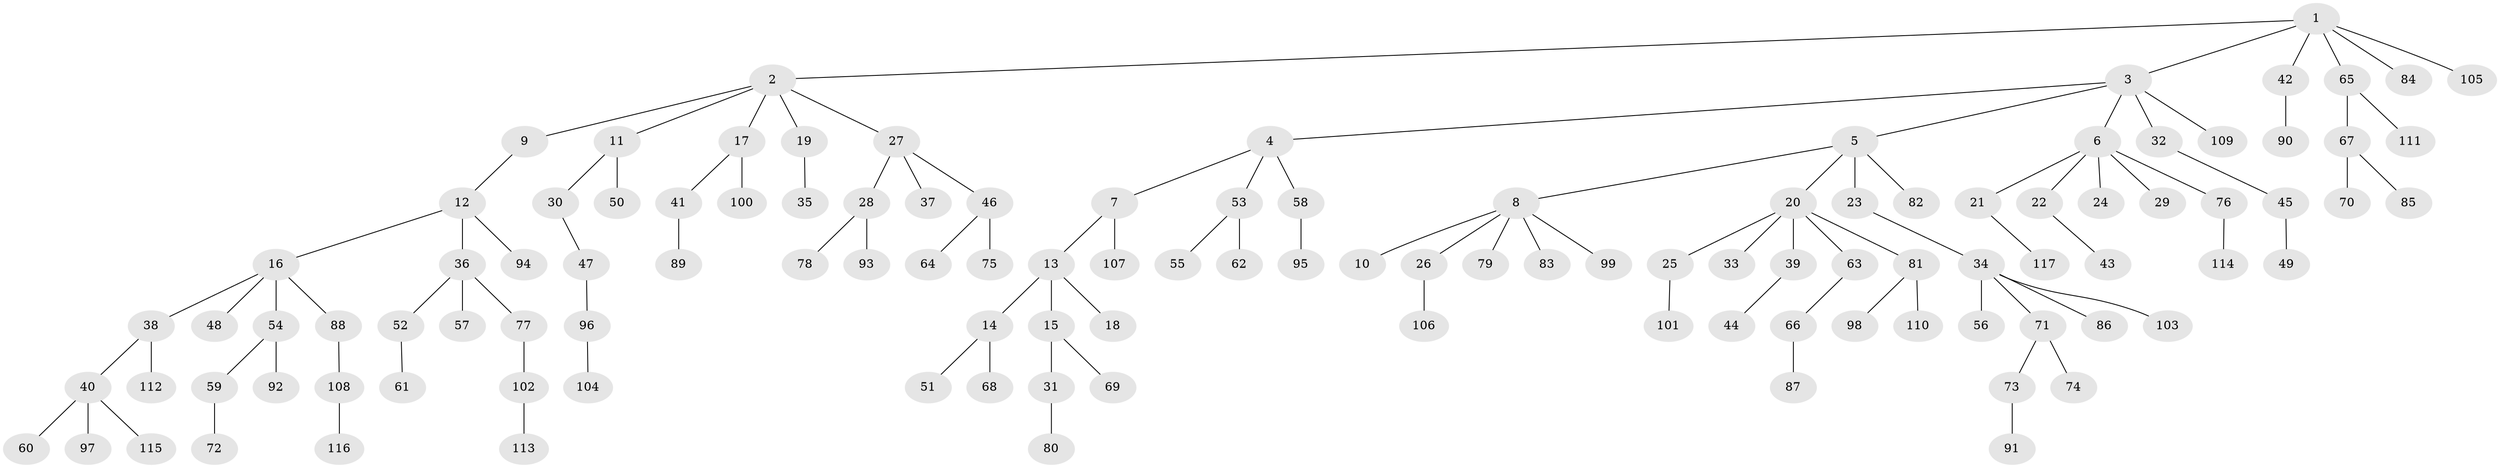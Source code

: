 // Generated by graph-tools (version 1.1) at 2025/11/02/27/25 16:11:25]
// undirected, 117 vertices, 116 edges
graph export_dot {
graph [start="1"]
  node [color=gray90,style=filled];
  1;
  2;
  3;
  4;
  5;
  6;
  7;
  8;
  9;
  10;
  11;
  12;
  13;
  14;
  15;
  16;
  17;
  18;
  19;
  20;
  21;
  22;
  23;
  24;
  25;
  26;
  27;
  28;
  29;
  30;
  31;
  32;
  33;
  34;
  35;
  36;
  37;
  38;
  39;
  40;
  41;
  42;
  43;
  44;
  45;
  46;
  47;
  48;
  49;
  50;
  51;
  52;
  53;
  54;
  55;
  56;
  57;
  58;
  59;
  60;
  61;
  62;
  63;
  64;
  65;
  66;
  67;
  68;
  69;
  70;
  71;
  72;
  73;
  74;
  75;
  76;
  77;
  78;
  79;
  80;
  81;
  82;
  83;
  84;
  85;
  86;
  87;
  88;
  89;
  90;
  91;
  92;
  93;
  94;
  95;
  96;
  97;
  98;
  99;
  100;
  101;
  102;
  103;
  104;
  105;
  106;
  107;
  108;
  109;
  110;
  111;
  112;
  113;
  114;
  115;
  116;
  117;
  1 -- 2;
  1 -- 3;
  1 -- 42;
  1 -- 65;
  1 -- 84;
  1 -- 105;
  2 -- 9;
  2 -- 11;
  2 -- 17;
  2 -- 19;
  2 -- 27;
  3 -- 4;
  3 -- 5;
  3 -- 6;
  3 -- 32;
  3 -- 109;
  4 -- 7;
  4 -- 53;
  4 -- 58;
  5 -- 8;
  5 -- 20;
  5 -- 23;
  5 -- 82;
  6 -- 21;
  6 -- 22;
  6 -- 24;
  6 -- 29;
  6 -- 76;
  7 -- 13;
  7 -- 107;
  8 -- 10;
  8 -- 26;
  8 -- 79;
  8 -- 83;
  8 -- 99;
  9 -- 12;
  11 -- 30;
  11 -- 50;
  12 -- 16;
  12 -- 36;
  12 -- 94;
  13 -- 14;
  13 -- 15;
  13 -- 18;
  14 -- 51;
  14 -- 68;
  15 -- 31;
  15 -- 69;
  16 -- 38;
  16 -- 48;
  16 -- 54;
  16 -- 88;
  17 -- 41;
  17 -- 100;
  19 -- 35;
  20 -- 25;
  20 -- 33;
  20 -- 39;
  20 -- 63;
  20 -- 81;
  21 -- 117;
  22 -- 43;
  23 -- 34;
  25 -- 101;
  26 -- 106;
  27 -- 28;
  27 -- 37;
  27 -- 46;
  28 -- 78;
  28 -- 93;
  30 -- 47;
  31 -- 80;
  32 -- 45;
  34 -- 56;
  34 -- 71;
  34 -- 86;
  34 -- 103;
  36 -- 52;
  36 -- 57;
  36 -- 77;
  38 -- 40;
  38 -- 112;
  39 -- 44;
  40 -- 60;
  40 -- 97;
  40 -- 115;
  41 -- 89;
  42 -- 90;
  45 -- 49;
  46 -- 64;
  46 -- 75;
  47 -- 96;
  52 -- 61;
  53 -- 55;
  53 -- 62;
  54 -- 59;
  54 -- 92;
  58 -- 95;
  59 -- 72;
  63 -- 66;
  65 -- 67;
  65 -- 111;
  66 -- 87;
  67 -- 70;
  67 -- 85;
  71 -- 73;
  71 -- 74;
  73 -- 91;
  76 -- 114;
  77 -- 102;
  81 -- 98;
  81 -- 110;
  88 -- 108;
  96 -- 104;
  102 -- 113;
  108 -- 116;
}
